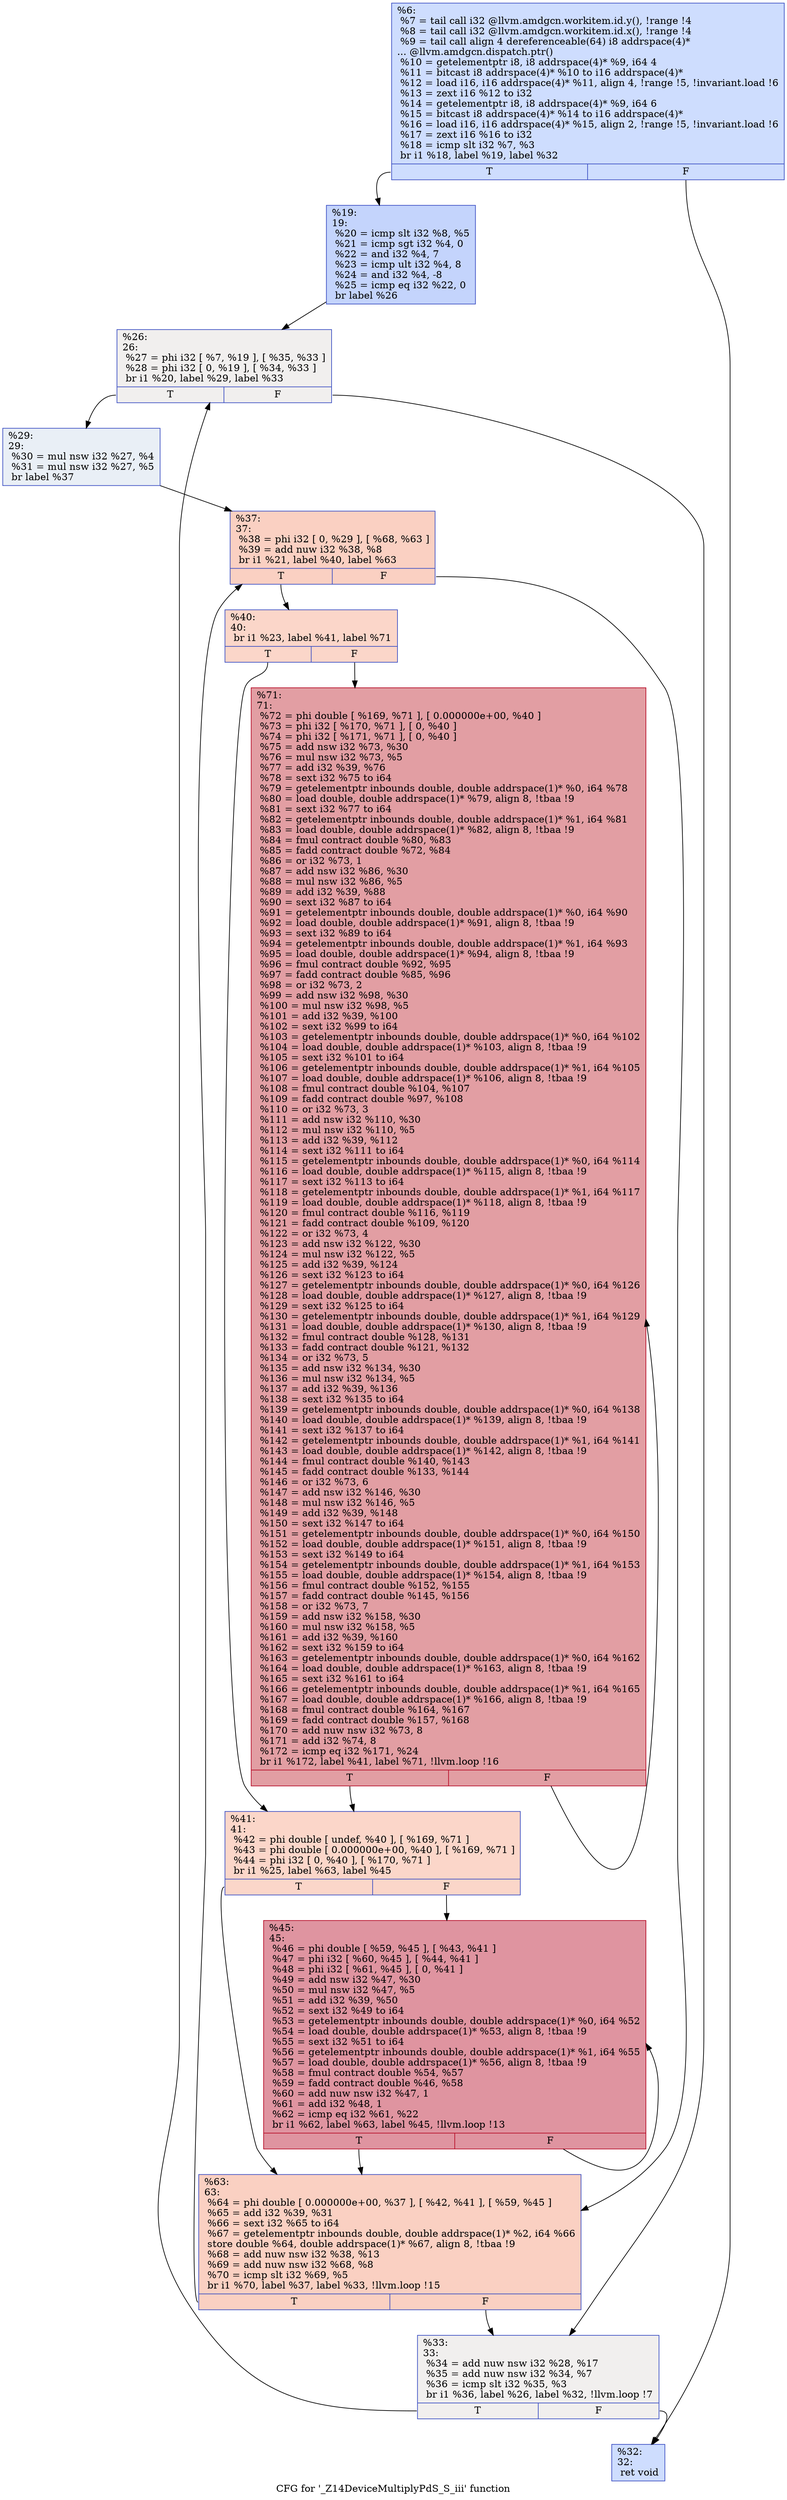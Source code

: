 digraph "CFG for '_Z14DeviceMultiplyPdS_S_iii' function" {
	label="CFG for '_Z14DeviceMultiplyPdS_S_iii' function";

	Node0x4fb0cb0 [shape=record,color="#3d50c3ff", style=filled, fillcolor="#8fb1fe70",label="{%6:\l  %7 = tail call i32 @llvm.amdgcn.workitem.id.y(), !range !4\l  %8 = tail call i32 @llvm.amdgcn.workitem.id.x(), !range !4\l  %9 = tail call align 4 dereferenceable(64) i8 addrspace(4)*\l... @llvm.amdgcn.dispatch.ptr()\l  %10 = getelementptr i8, i8 addrspace(4)* %9, i64 4\l  %11 = bitcast i8 addrspace(4)* %10 to i16 addrspace(4)*\l  %12 = load i16, i16 addrspace(4)* %11, align 4, !range !5, !invariant.load !6\l  %13 = zext i16 %12 to i32\l  %14 = getelementptr i8, i8 addrspace(4)* %9, i64 6\l  %15 = bitcast i8 addrspace(4)* %14 to i16 addrspace(4)*\l  %16 = load i16, i16 addrspace(4)* %15, align 2, !range !5, !invariant.load !6\l  %17 = zext i16 %16 to i32\l  %18 = icmp slt i32 %7, %3\l  br i1 %18, label %19, label %32\l|{<s0>T|<s1>F}}"];
	Node0x4fb0cb0:s0 -> Node0x4fb3f40;
	Node0x4fb0cb0:s1 -> Node0x4fb3fd0;
	Node0x4fb3f40 [shape=record,color="#3d50c3ff", style=filled, fillcolor="#7a9df870",label="{%19:\l19:                                               \l  %20 = icmp slt i32 %8, %5\l  %21 = icmp sgt i32 %4, 0\l  %22 = and i32 %4, 7\l  %23 = icmp ult i32 %4, 8\l  %24 = and i32 %4, -8\l  %25 = icmp eq i32 %22, 0\l  br label %26\l}"];
	Node0x4fb3f40 -> Node0x4fb4530;
	Node0x4fb4530 [shape=record,color="#3d50c3ff", style=filled, fillcolor="#e0dbd870",label="{%26:\l26:                                               \l  %27 = phi i32 [ %7, %19 ], [ %35, %33 ]\l  %28 = phi i32 [ 0, %19 ], [ %34, %33 ]\l  br i1 %20, label %29, label %33\l|{<s0>T|<s1>F}}"];
	Node0x4fb4530:s0 -> Node0x4fb4880;
	Node0x4fb4530:s1 -> Node0x4fb4620;
	Node0x4fb4880 [shape=record,color="#3d50c3ff", style=filled, fillcolor="#cedaeb70",label="{%29:\l29:                                               \l  %30 = mul nsw i32 %27, %4\l  %31 = mul nsw i32 %27, %5\l  br label %37\l}"];
	Node0x4fb4880 -> Node0x4fb4ae0;
	Node0x4fb3fd0 [shape=record,color="#3d50c3ff", style=filled, fillcolor="#8fb1fe70",label="{%32:\l32:                                               \l  ret void\l}"];
	Node0x4fb4620 [shape=record,color="#3d50c3ff", style=filled, fillcolor="#e0dbd870",label="{%33:\l33:                                               \l  %34 = add nuw nsw i32 %28, %17\l  %35 = add nuw nsw i32 %34, %7\l  %36 = icmp slt i32 %35, %3\l  br i1 %36, label %26, label %32, !llvm.loop !7\l|{<s0>T|<s1>F}}"];
	Node0x4fb4620:s0 -> Node0x4fb4530;
	Node0x4fb4620:s1 -> Node0x4fb3fd0;
	Node0x4fb4ae0 [shape=record,color="#3d50c3ff", style=filled, fillcolor="#f3947570",label="{%37:\l37:                                               \l  %38 = phi i32 [ 0, %29 ], [ %68, %63 ]\l  %39 = add nuw i32 %38, %8\l  br i1 %21, label %40, label %63\l|{<s0>T|<s1>F}}"];
	Node0x4fb4ae0:s0 -> Node0x4fb5190;
	Node0x4fb4ae0:s1 -> Node0x4fb5000;
	Node0x4fb5190 [shape=record,color="#3d50c3ff", style=filled, fillcolor="#f6a38570",label="{%40:\l40:                                               \l  br i1 %23, label %41, label %71\l|{<s0>T|<s1>F}}"];
	Node0x4fb5190:s0 -> Node0x4fb52d0;
	Node0x4fb5190:s1 -> Node0x4fb5320;
	Node0x4fb52d0 [shape=record,color="#3d50c3ff", style=filled, fillcolor="#f6a38570",label="{%41:\l41:                                               \l  %42 = phi double [ undef, %40 ], [ %169, %71 ]\l  %43 = phi double [ 0.000000e+00, %40 ], [ %169, %71 ]\l  %44 = phi i32 [ 0, %40 ], [ %170, %71 ]\l  br i1 %25, label %63, label %45\l|{<s0>T|<s1>F}}"];
	Node0x4fb52d0:s0 -> Node0x4fb5000;
	Node0x4fb52d0:s1 -> Node0x4fb6510;
	Node0x4fb6510 [shape=record,color="#b70d28ff", style=filled, fillcolor="#b70d2870",label="{%45:\l45:                                               \l  %46 = phi double [ %59, %45 ], [ %43, %41 ]\l  %47 = phi i32 [ %60, %45 ], [ %44, %41 ]\l  %48 = phi i32 [ %61, %45 ], [ 0, %41 ]\l  %49 = add nsw i32 %47, %30\l  %50 = mul nsw i32 %47, %5\l  %51 = add i32 %39, %50\l  %52 = sext i32 %49 to i64\l  %53 = getelementptr inbounds double, double addrspace(1)* %0, i64 %52\l  %54 = load double, double addrspace(1)* %53, align 8, !tbaa !9\l  %55 = sext i32 %51 to i64\l  %56 = getelementptr inbounds double, double addrspace(1)* %1, i64 %55\l  %57 = load double, double addrspace(1)* %56, align 8, !tbaa !9\l  %58 = fmul contract double %54, %57\l  %59 = fadd contract double %46, %58\l  %60 = add nuw nsw i32 %47, 1\l  %61 = add i32 %48, 1\l  %62 = icmp eq i32 %61, %22\l  br i1 %62, label %63, label %45, !llvm.loop !13\l|{<s0>T|<s1>F}}"];
	Node0x4fb6510:s0 -> Node0x4fb5000;
	Node0x4fb6510:s1 -> Node0x4fb6510;
	Node0x4fb5000 [shape=record,color="#3d50c3ff", style=filled, fillcolor="#f3947570",label="{%63:\l63:                                               \l  %64 = phi double [ 0.000000e+00, %37 ], [ %42, %41 ], [ %59, %45 ]\l  %65 = add i32 %39, %31\l  %66 = sext i32 %65 to i64\l  %67 = getelementptr inbounds double, double addrspace(1)* %2, i64 %66\l  store double %64, double addrspace(1)* %67, align 8, !tbaa !9\l  %68 = add nuw nsw i32 %38, %13\l  %69 = add nuw nsw i32 %68, %8\l  %70 = icmp slt i32 %69, %5\l  br i1 %70, label %37, label %33, !llvm.loop !15\l|{<s0>T|<s1>F}}"];
	Node0x4fb5000:s0 -> Node0x4fb4ae0;
	Node0x4fb5000:s1 -> Node0x4fb4620;
	Node0x4fb5320 [shape=record,color="#b70d28ff", style=filled, fillcolor="#be242e70",label="{%71:\l71:                                               \l  %72 = phi double [ %169, %71 ], [ 0.000000e+00, %40 ]\l  %73 = phi i32 [ %170, %71 ], [ 0, %40 ]\l  %74 = phi i32 [ %171, %71 ], [ 0, %40 ]\l  %75 = add nsw i32 %73, %30\l  %76 = mul nsw i32 %73, %5\l  %77 = add i32 %39, %76\l  %78 = sext i32 %75 to i64\l  %79 = getelementptr inbounds double, double addrspace(1)* %0, i64 %78\l  %80 = load double, double addrspace(1)* %79, align 8, !tbaa !9\l  %81 = sext i32 %77 to i64\l  %82 = getelementptr inbounds double, double addrspace(1)* %1, i64 %81\l  %83 = load double, double addrspace(1)* %82, align 8, !tbaa !9\l  %84 = fmul contract double %80, %83\l  %85 = fadd contract double %72, %84\l  %86 = or i32 %73, 1\l  %87 = add nsw i32 %86, %30\l  %88 = mul nsw i32 %86, %5\l  %89 = add i32 %39, %88\l  %90 = sext i32 %87 to i64\l  %91 = getelementptr inbounds double, double addrspace(1)* %0, i64 %90\l  %92 = load double, double addrspace(1)* %91, align 8, !tbaa !9\l  %93 = sext i32 %89 to i64\l  %94 = getelementptr inbounds double, double addrspace(1)* %1, i64 %93\l  %95 = load double, double addrspace(1)* %94, align 8, !tbaa !9\l  %96 = fmul contract double %92, %95\l  %97 = fadd contract double %85, %96\l  %98 = or i32 %73, 2\l  %99 = add nsw i32 %98, %30\l  %100 = mul nsw i32 %98, %5\l  %101 = add i32 %39, %100\l  %102 = sext i32 %99 to i64\l  %103 = getelementptr inbounds double, double addrspace(1)* %0, i64 %102\l  %104 = load double, double addrspace(1)* %103, align 8, !tbaa !9\l  %105 = sext i32 %101 to i64\l  %106 = getelementptr inbounds double, double addrspace(1)* %1, i64 %105\l  %107 = load double, double addrspace(1)* %106, align 8, !tbaa !9\l  %108 = fmul contract double %104, %107\l  %109 = fadd contract double %97, %108\l  %110 = or i32 %73, 3\l  %111 = add nsw i32 %110, %30\l  %112 = mul nsw i32 %110, %5\l  %113 = add i32 %39, %112\l  %114 = sext i32 %111 to i64\l  %115 = getelementptr inbounds double, double addrspace(1)* %0, i64 %114\l  %116 = load double, double addrspace(1)* %115, align 8, !tbaa !9\l  %117 = sext i32 %113 to i64\l  %118 = getelementptr inbounds double, double addrspace(1)* %1, i64 %117\l  %119 = load double, double addrspace(1)* %118, align 8, !tbaa !9\l  %120 = fmul contract double %116, %119\l  %121 = fadd contract double %109, %120\l  %122 = or i32 %73, 4\l  %123 = add nsw i32 %122, %30\l  %124 = mul nsw i32 %122, %5\l  %125 = add i32 %39, %124\l  %126 = sext i32 %123 to i64\l  %127 = getelementptr inbounds double, double addrspace(1)* %0, i64 %126\l  %128 = load double, double addrspace(1)* %127, align 8, !tbaa !9\l  %129 = sext i32 %125 to i64\l  %130 = getelementptr inbounds double, double addrspace(1)* %1, i64 %129\l  %131 = load double, double addrspace(1)* %130, align 8, !tbaa !9\l  %132 = fmul contract double %128, %131\l  %133 = fadd contract double %121, %132\l  %134 = or i32 %73, 5\l  %135 = add nsw i32 %134, %30\l  %136 = mul nsw i32 %134, %5\l  %137 = add i32 %39, %136\l  %138 = sext i32 %135 to i64\l  %139 = getelementptr inbounds double, double addrspace(1)* %0, i64 %138\l  %140 = load double, double addrspace(1)* %139, align 8, !tbaa !9\l  %141 = sext i32 %137 to i64\l  %142 = getelementptr inbounds double, double addrspace(1)* %1, i64 %141\l  %143 = load double, double addrspace(1)* %142, align 8, !tbaa !9\l  %144 = fmul contract double %140, %143\l  %145 = fadd contract double %133, %144\l  %146 = or i32 %73, 6\l  %147 = add nsw i32 %146, %30\l  %148 = mul nsw i32 %146, %5\l  %149 = add i32 %39, %148\l  %150 = sext i32 %147 to i64\l  %151 = getelementptr inbounds double, double addrspace(1)* %0, i64 %150\l  %152 = load double, double addrspace(1)* %151, align 8, !tbaa !9\l  %153 = sext i32 %149 to i64\l  %154 = getelementptr inbounds double, double addrspace(1)* %1, i64 %153\l  %155 = load double, double addrspace(1)* %154, align 8, !tbaa !9\l  %156 = fmul contract double %152, %155\l  %157 = fadd contract double %145, %156\l  %158 = or i32 %73, 7\l  %159 = add nsw i32 %158, %30\l  %160 = mul nsw i32 %158, %5\l  %161 = add i32 %39, %160\l  %162 = sext i32 %159 to i64\l  %163 = getelementptr inbounds double, double addrspace(1)* %0, i64 %162\l  %164 = load double, double addrspace(1)* %163, align 8, !tbaa !9\l  %165 = sext i32 %161 to i64\l  %166 = getelementptr inbounds double, double addrspace(1)* %1, i64 %165\l  %167 = load double, double addrspace(1)* %166, align 8, !tbaa !9\l  %168 = fmul contract double %164, %167\l  %169 = fadd contract double %157, %168\l  %170 = add nuw nsw i32 %73, 8\l  %171 = add i32 %74, 8\l  %172 = icmp eq i32 %171, %24\l  br i1 %172, label %41, label %71, !llvm.loop !16\l|{<s0>T|<s1>F}}"];
	Node0x4fb5320:s0 -> Node0x4fb52d0;
	Node0x4fb5320:s1 -> Node0x4fb5320;
}
